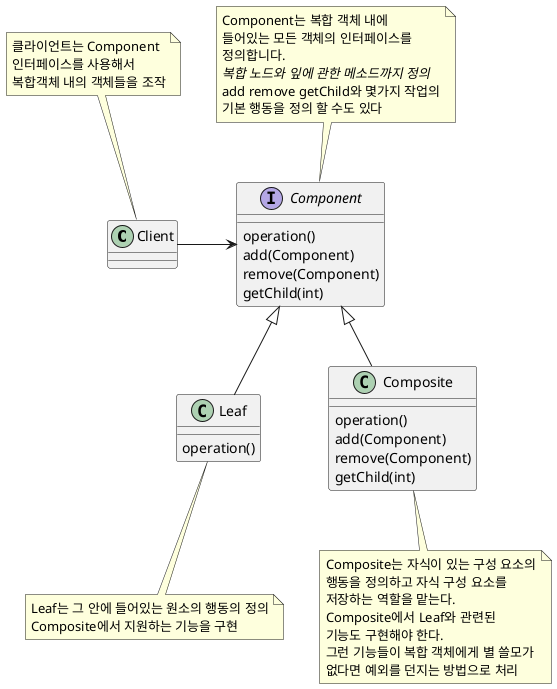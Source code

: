 @startuml
'https://plantuml.com/class-diagram

  class Client

  note top
    클라이언트는 Component
    인터페이스를 사용해서
    복합객체 내의 객체들을 조작
  end note

  interface Component{
    operation()
    add(Component)
    remove(Component)
    getChild(int)
  }

  note top
    Component는 복합 객체 내에
    들어있는 모든 객체의 인터페이스를
    정의합니다.
    <i>복합 노드와 잎에 관한 메소드까지 정의</i>
    add remove getChild와 몇가지 작업의
    기본 행동을 정의 할 수도 있다
  end note

  class Leaf{
    operation()
  }

  note bottom
    Leaf는 그 안에 들어있는 원소의 행동의 정의
    Composite에서 지원하는 기능을 구현
  end note

  class Composite{
    operation()
    add(Component)
    remove(Component)
    getChild(int)
  }

  note bottom
    Composite는 자식이 있는 구성 요소의
    행동을 정의하고 자식 구성 요소를
    저장하는 역할을 맡는다.
    Composite에서 Leaf와 관련된
    기능도 구현해야 한다.
    그런 기능들이 복합 객체에게 별 쓸모가
    없다면 예외를 던지는 방법으로 처리
  end note

  Client -R-> Component
  Leaf -U-|> Component
  Composite -U-|> Component

@enduml